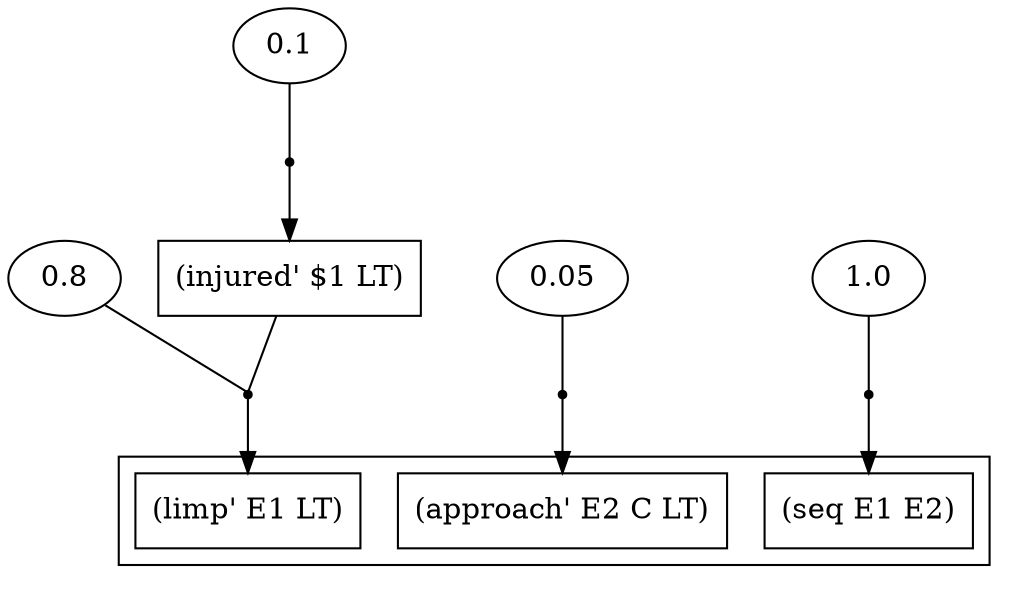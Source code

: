 digraph proof {
 graph [rankdir="TB"]
  e0 [label="0.8"];
  e1 [label="0.1"];
  e2 [label="0.05"];
  e3 [label="1.0"];
  i0 [shape=box label="(injured' $1 LT)"];
  r0 [shape=point];
  r0 -> o0
  i0 -> r0 [arrowhead=none]
  e0 -> r0 [arrowhead=none]
  r1 [shape=point];
  r1 -> i0
  e1 -> r1 [arrowhead=none]
  r2 [shape=point];
  r2 -> o1
  e2 -> r2 [arrowhead=none]
  r3 [shape=point];
  r3 -> o2
  e3 -> r3 [arrowhead=none]
 subgraph cluster {  o0 [shape=box label="(limp' E1 LT)"];
  o1 [shape=box label="(approach' E2 C LT)"];
  o2 [shape=box label="(seq E1 E2)"];
 }
}

